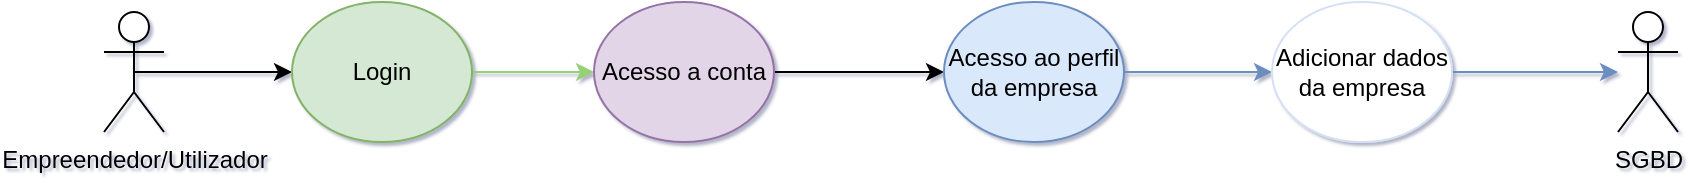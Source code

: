 <mxfile version="26.2.4">
  <diagram name="Página-1" id="Bw-3vuzHvK8cUdGuyqDx">
    <mxGraphModel dx="5319" dy="-3929" grid="1" gridSize="10" guides="1" tooltips="1" connect="1" arrows="1" fold="1" page="1" pageScale="1" pageWidth="583" pageHeight="827" background="none" math="0" shadow="1">
      <root>
        <mxCell id="0" />
        <mxCell id="1" parent="0" />
        <mxCell id="2x62SgGYw6rRhBSeBtnu-280" style="edgeStyle=orthogonalEdgeStyle;rounded=0;orthogonalLoop=1;jettySize=auto;html=1;exitX=0.5;exitY=0.5;exitDx=0;exitDy=0;exitPerimeter=0;" parent="1" source="2x62SgGYw6rRhBSeBtnu-281" target="2x62SgGYw6rRhBSeBtnu-283" edge="1">
          <mxGeometry relative="1" as="geometry" />
        </mxCell>
        <mxCell id="2x62SgGYw6rRhBSeBtnu-281" value="Empreendedor/Utilizador" style="shape=umlActor;verticalLabelPosition=bottom;verticalAlign=top;html=1;outlineConnect=0;labelBackgroundColor=none;" parent="1" vertex="1">
          <mxGeometry x="-1560" y="6175" width="30" height="60" as="geometry" />
        </mxCell>
        <mxCell id="2x62SgGYw6rRhBSeBtnu-282" style="edgeStyle=orthogonalEdgeStyle;rounded=0;orthogonalLoop=1;jettySize=auto;html=1;exitX=1;exitY=0.5;exitDx=0;exitDy=0;strokeColor=#97D077;" parent="1" source="2x62SgGYw6rRhBSeBtnu-283" target="2x62SgGYw6rRhBSeBtnu-285" edge="1">
          <mxGeometry relative="1" as="geometry" />
        </mxCell>
        <mxCell id="2x62SgGYw6rRhBSeBtnu-283" value="Login" style="ellipse;whiteSpace=wrap;html=1;labelBackgroundColor=none;fillColor=#d5e8d4;strokeColor=#82b366;" parent="1" vertex="1">
          <mxGeometry x="-1466" y="6170" width="90" height="70" as="geometry" />
        </mxCell>
        <mxCell id="2x62SgGYw6rRhBSeBtnu-284" style="edgeStyle=orthogonalEdgeStyle;rounded=0;orthogonalLoop=1;jettySize=auto;html=1;exitX=1;exitY=0.5;exitDx=0;exitDy=0;" parent="1" source="2x62SgGYw6rRhBSeBtnu-285" target="2x62SgGYw6rRhBSeBtnu-287" edge="1">
          <mxGeometry relative="1" as="geometry" />
        </mxCell>
        <mxCell id="2x62SgGYw6rRhBSeBtnu-285" value="Acesso a conta" style="ellipse;whiteSpace=wrap;html=1;labelBackgroundColor=none;fillColor=#e1d5e7;strokeColor=#9673A6;" parent="1" vertex="1">
          <mxGeometry x="-1315" y="6170" width="90" height="70" as="geometry" />
        </mxCell>
        <mxCell id="2x62SgGYw6rRhBSeBtnu-286" style="edgeStyle=orthogonalEdgeStyle;rounded=0;orthogonalLoop=1;jettySize=auto;html=1;exitX=1;exitY=0.5;exitDx=0;exitDy=0;entryX=0;entryY=0.5;entryDx=0;entryDy=0;fillColor=#dae8fc;strokeColor=#6C8EBF;" parent="1" source="2x62SgGYw6rRhBSeBtnu-287" target="2x62SgGYw6rRhBSeBtnu-289" edge="1">
          <mxGeometry relative="1" as="geometry" />
        </mxCell>
        <mxCell id="2x62SgGYw6rRhBSeBtnu-287" value="Acesso ao perfil da empresa" style="ellipse;whiteSpace=wrap;html=1;labelBackgroundColor=none;fillColor=#dae8fc;strokeColor=#6c8ebf;" parent="1" vertex="1">
          <mxGeometry x="-1140" y="6170" width="90" height="70" as="geometry" />
        </mxCell>
        <mxCell id="2x62SgGYw6rRhBSeBtnu-288" style="edgeStyle=orthogonalEdgeStyle;rounded=0;orthogonalLoop=1;jettySize=auto;html=1;exitX=1;exitY=0.5;exitDx=0;exitDy=0;strokeColor=#6C8EBF;" parent="1" source="2x62SgGYw6rRhBSeBtnu-289" target="2x62SgGYw6rRhBSeBtnu-290" edge="1">
          <mxGeometry relative="1" as="geometry" />
        </mxCell>
        <mxCell id="2x62SgGYw6rRhBSeBtnu-289" value="Adicionar dados da empresa" style="ellipse;whiteSpace=wrap;html=1;labelBackgroundColor=none;strokeColor=#D4E1F5;" parent="1" vertex="1">
          <mxGeometry x="-976" y="6170" width="90" height="70" as="geometry" />
        </mxCell>
        <mxCell id="2x62SgGYw6rRhBSeBtnu-290" value="SGBD" style="shape=umlActor;verticalLabelPosition=bottom;verticalAlign=top;html=1;outlineConnect=0;labelBackgroundColor=none;" parent="1" vertex="1">
          <mxGeometry x="-803" y="6175" width="30" height="60" as="geometry" />
        </mxCell>
      </root>
    </mxGraphModel>
  </diagram>
</mxfile>
